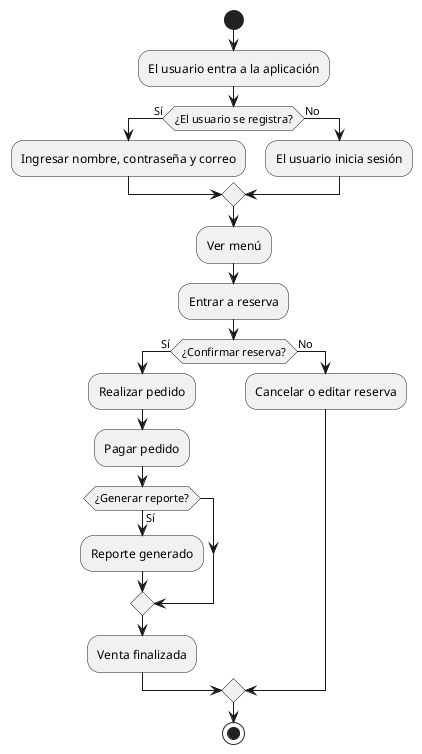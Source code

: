 @startuml
start
:El usuario entra a la aplicación;
if (¿El usuario se registra?) then (Sí)
  :Ingresar nombre, contraseña y correo;
else (No)
  :El usuario inicia sesión;
endif
:Ver menú;
:Entrar a reserva;
if (¿Confirmar reserva?) then (Sí)
  :Realizar pedido;
  :Pagar pedido;
  if (¿Generar reporte?) then (Sí)
    :Reporte generado;
  endif
  :Venta finalizada;
else (No)
  :Cancelar o editar reserva;
endif
stop
@enduml
